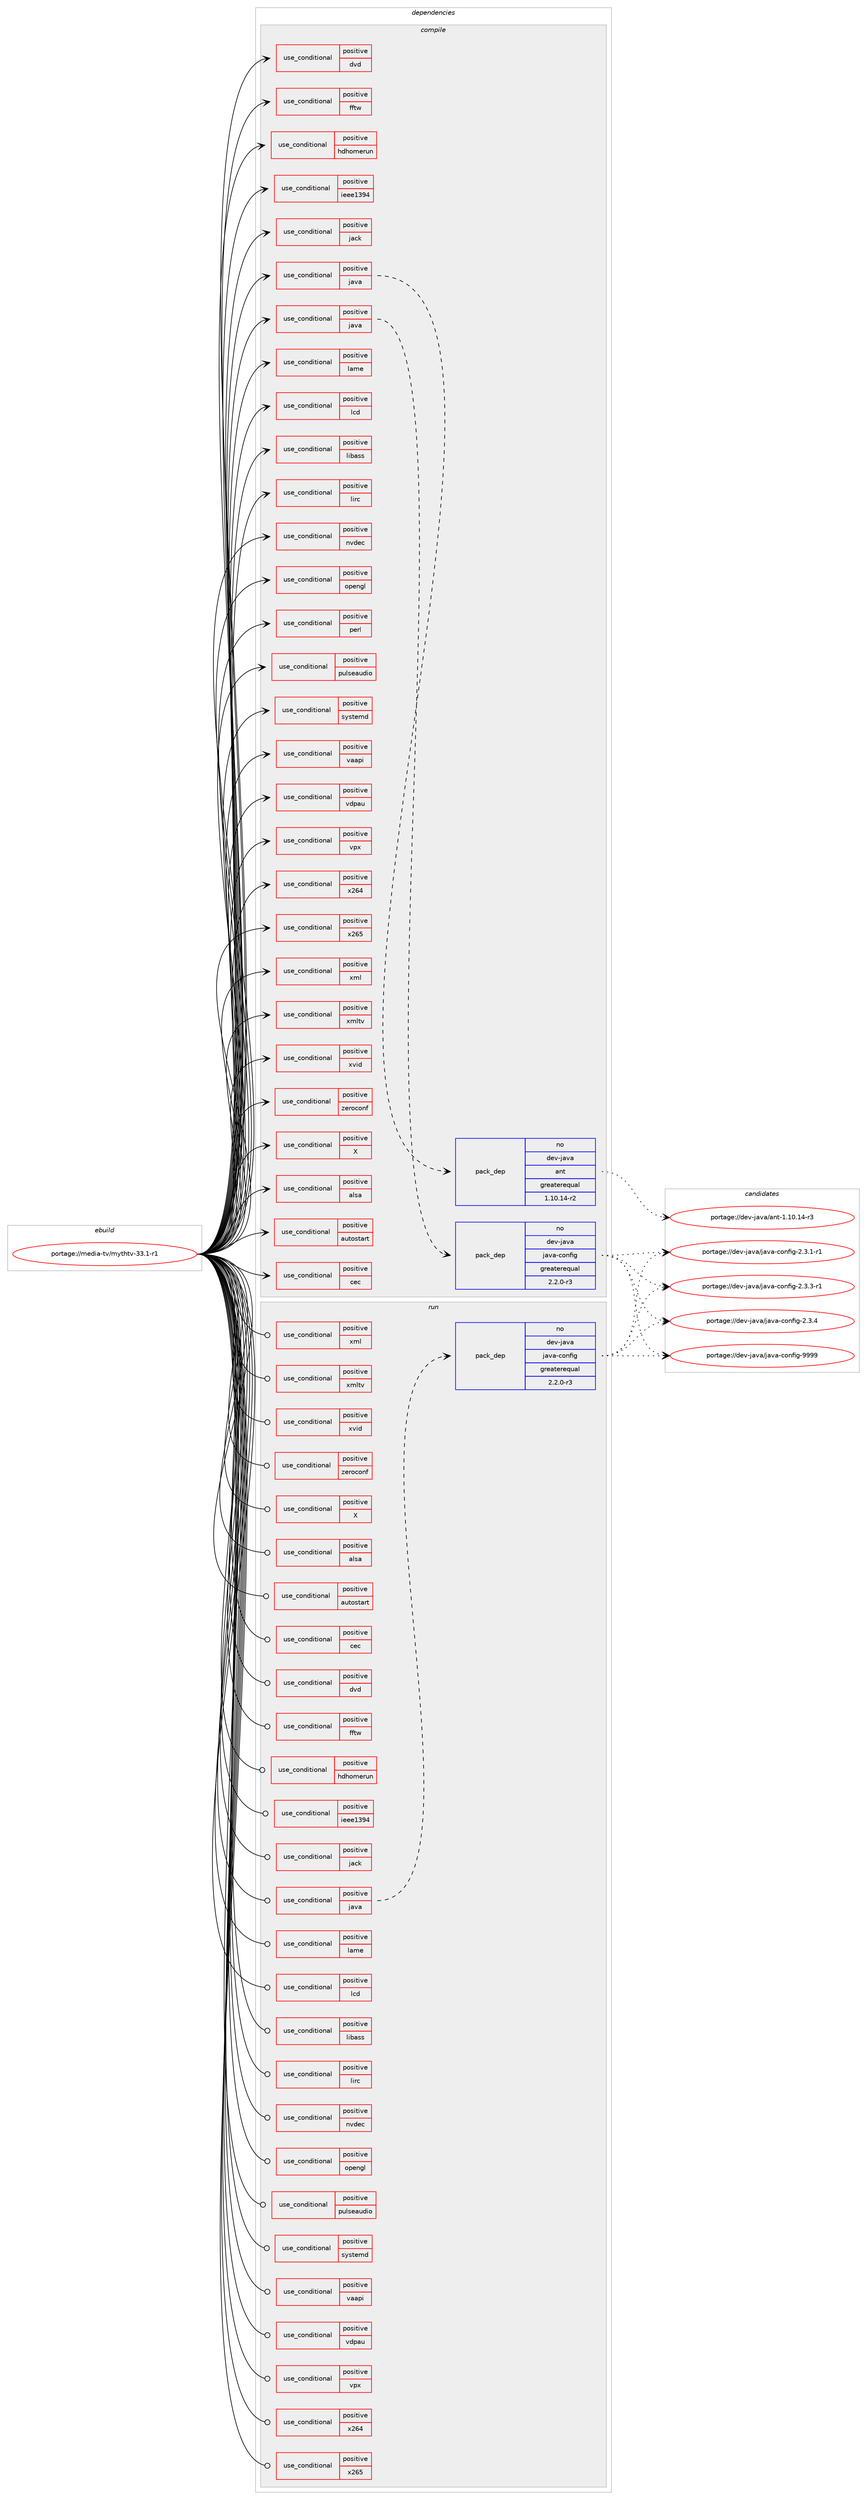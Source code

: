 digraph prolog {

# *************
# Graph options
# *************

newrank=true;
concentrate=true;
compound=true;
graph [rankdir=LR,fontname=Helvetica,fontsize=10,ranksep=1.5];#, ranksep=2.5, nodesep=0.2];
edge  [arrowhead=vee];
node  [fontname=Helvetica,fontsize=10];

# **********
# The ebuild
# **********

subgraph cluster_leftcol {
color=gray;
rank=same;
label=<<i>ebuild</i>>;
id [label="portage://media-tv/mythtv-33.1-r1", color=red, width=4, href="../media-tv/mythtv-33.1-r1.svg"];
}

# ****************
# The dependencies
# ****************

subgraph cluster_midcol {
color=gray;
label=<<i>dependencies</i>>;
subgraph cluster_compile {
fillcolor="#eeeeee";
style=filled;
label=<<i>compile</i>>;
subgraph cond80612 {
dependency167064 [label=<<TABLE BORDER="0" CELLBORDER="1" CELLSPACING="0" CELLPADDING="4"><TR><TD ROWSPAN="3" CELLPADDING="10">use_conditional</TD></TR><TR><TD>positive</TD></TR><TR><TD>X</TD></TR></TABLE>>, shape=none, color=red];
# *** BEGIN UNKNOWN DEPENDENCY TYPE (TODO) ***
# dependency167064 -> package_dependency(portage://media-tv/mythtv-33.1-r1,install,no,x11-apps,xinit,none,[,,],[],[])
# *** END UNKNOWN DEPENDENCY TYPE (TODO) ***

# *** BEGIN UNKNOWN DEPENDENCY TYPE (TODO) ***
# dependency167064 -> package_dependency(portage://media-tv/mythtv-33.1-r1,install,no,x11-libs,libX11,none,[,,],any_same_slot,[])
# *** END UNKNOWN DEPENDENCY TYPE (TODO) ***

# *** BEGIN UNKNOWN DEPENDENCY TYPE (TODO) ***
# dependency167064 -> package_dependency(portage://media-tv/mythtv-33.1-r1,install,no,x11-libs,libXext,none,[,,],any_same_slot,[])
# *** END UNKNOWN DEPENDENCY TYPE (TODO) ***

# *** BEGIN UNKNOWN DEPENDENCY TYPE (TODO) ***
# dependency167064 -> package_dependency(portage://media-tv/mythtv-33.1-r1,install,no,x11-libs,libXinerama,none,[,,],any_same_slot,[])
# *** END UNKNOWN DEPENDENCY TYPE (TODO) ***

# *** BEGIN UNKNOWN DEPENDENCY TYPE (TODO) ***
# dependency167064 -> package_dependency(portage://media-tv/mythtv-33.1-r1,install,no,x11-libs,libXrandr,none,[,,],any_same_slot,[])
# *** END UNKNOWN DEPENDENCY TYPE (TODO) ***

# *** BEGIN UNKNOWN DEPENDENCY TYPE (TODO) ***
# dependency167064 -> package_dependency(portage://media-tv/mythtv-33.1-r1,install,no,x11-libs,libXv,none,[,,],any_same_slot,[])
# *** END UNKNOWN DEPENDENCY TYPE (TODO) ***

# *** BEGIN UNKNOWN DEPENDENCY TYPE (TODO) ***
# dependency167064 -> package_dependency(portage://media-tv/mythtv-33.1-r1,install,no,x11-libs,libXxf86vm,none,[,,],any_same_slot,[])
# *** END UNKNOWN DEPENDENCY TYPE (TODO) ***

# *** BEGIN UNKNOWN DEPENDENCY TYPE (TODO) ***
# dependency167064 -> package_dependency(portage://media-tv/mythtv-33.1-r1,install,no,x11-misc,wmctrl,none,[,,],any_same_slot,[])
# *** END UNKNOWN DEPENDENCY TYPE (TODO) ***

}
id:e -> dependency167064:w [weight=20,style="solid",arrowhead="vee"];
subgraph cond80613 {
dependency167065 [label=<<TABLE BORDER="0" CELLBORDER="1" CELLSPACING="0" CELLPADDING="4"><TR><TD ROWSPAN="3" CELLPADDING="10">use_conditional</TD></TR><TR><TD>positive</TD></TR><TR><TD>alsa</TD></TR></TABLE>>, shape=none, color=red];
# *** BEGIN UNKNOWN DEPENDENCY TYPE (TODO) ***
# dependency167065 -> package_dependency(portage://media-tv/mythtv-33.1-r1,install,no,media-libs,alsa-lib,none,[,,],[],[])
# *** END UNKNOWN DEPENDENCY TYPE (TODO) ***

}
id:e -> dependency167065:w [weight=20,style="solid",arrowhead="vee"];
subgraph cond80614 {
dependency167066 [label=<<TABLE BORDER="0" CELLBORDER="1" CELLSPACING="0" CELLPADDING="4"><TR><TD ROWSPAN="3" CELLPADDING="10">use_conditional</TD></TR><TR><TD>positive</TD></TR><TR><TD>autostart</TD></TR></TABLE>>, shape=none, color=red];
# *** BEGIN UNKNOWN DEPENDENCY TYPE (TODO) ***
# dependency167066 -> package_dependency(portage://media-tv/mythtv-33.1-r1,install,no,net-dialup,mingetty,none,[,,],[],[])
# *** END UNKNOWN DEPENDENCY TYPE (TODO) ***

# *** BEGIN UNKNOWN DEPENDENCY TYPE (TODO) ***
# dependency167066 -> package_dependency(portage://media-tv/mythtv-33.1-r1,install,no,x11-apps,xset,none,[,,],[],[])
# *** END UNKNOWN DEPENDENCY TYPE (TODO) ***

# *** BEGIN UNKNOWN DEPENDENCY TYPE (TODO) ***
# dependency167066 -> package_dependency(portage://media-tv/mythtv-33.1-r1,install,no,x11-wm,evilwm,none,[,,],[],[])
# *** END UNKNOWN DEPENDENCY TYPE (TODO) ***

}
id:e -> dependency167066:w [weight=20,style="solid",arrowhead="vee"];
subgraph cond80615 {
dependency167067 [label=<<TABLE BORDER="0" CELLBORDER="1" CELLSPACING="0" CELLPADDING="4"><TR><TD ROWSPAN="3" CELLPADDING="10">use_conditional</TD></TR><TR><TD>positive</TD></TR><TR><TD>cec</TD></TR></TABLE>>, shape=none, color=red];
# *** BEGIN UNKNOWN DEPENDENCY TYPE (TODO) ***
# dependency167067 -> package_dependency(portage://media-tv/mythtv-33.1-r1,install,no,dev-libs,libcec,none,[,,],[],[])
# *** END UNKNOWN DEPENDENCY TYPE (TODO) ***

}
id:e -> dependency167067:w [weight=20,style="solid",arrowhead="vee"];
subgraph cond80616 {
dependency167068 [label=<<TABLE BORDER="0" CELLBORDER="1" CELLSPACING="0" CELLPADDING="4"><TR><TD ROWSPAN="3" CELLPADDING="10">use_conditional</TD></TR><TR><TD>positive</TD></TR><TR><TD>dvd</TD></TR></TABLE>>, shape=none, color=red];
# *** BEGIN UNKNOWN DEPENDENCY TYPE (TODO) ***
# dependency167068 -> package_dependency(portage://media-tv/mythtv-33.1-r1,install,no,dev-libs,libcdio,none,[,,],any_same_slot,[])
# *** END UNKNOWN DEPENDENCY TYPE (TODO) ***

# *** BEGIN UNKNOWN DEPENDENCY TYPE (TODO) ***
# dependency167068 -> package_dependency(portage://media-tv/mythtv-33.1-r1,install,no,media-libs,libdvdcss,none,[,,],[],[])
# *** END UNKNOWN DEPENDENCY TYPE (TODO) ***

# *** BEGIN UNKNOWN DEPENDENCY TYPE (TODO) ***
# dependency167068 -> package_dependency(portage://media-tv/mythtv-33.1-r1,install,no,sys-fs,udisks,none,[,,],[slot(2)],[])
# *** END UNKNOWN DEPENDENCY TYPE (TODO) ***

}
id:e -> dependency167068:w [weight=20,style="solid",arrowhead="vee"];
subgraph cond80617 {
dependency167069 [label=<<TABLE BORDER="0" CELLBORDER="1" CELLSPACING="0" CELLPADDING="4"><TR><TD ROWSPAN="3" CELLPADDING="10">use_conditional</TD></TR><TR><TD>positive</TD></TR><TR><TD>fftw</TD></TR></TABLE>>, shape=none, color=red];
# *** BEGIN UNKNOWN DEPENDENCY TYPE (TODO) ***
# dependency167069 -> package_dependency(portage://media-tv/mythtv-33.1-r1,install,no,sci-libs,fftw,none,[,,],[slot(3.0),equal],[use(enable(threads),none)])
# *** END UNKNOWN DEPENDENCY TYPE (TODO) ***

}
id:e -> dependency167069:w [weight=20,style="solid",arrowhead="vee"];
subgraph cond80618 {
dependency167070 [label=<<TABLE BORDER="0" CELLBORDER="1" CELLSPACING="0" CELLPADDING="4"><TR><TD ROWSPAN="3" CELLPADDING="10">use_conditional</TD></TR><TR><TD>positive</TD></TR><TR><TD>hdhomerun</TD></TR></TABLE>>, shape=none, color=red];
# *** BEGIN UNKNOWN DEPENDENCY TYPE (TODO) ***
# dependency167070 -> package_dependency(portage://media-tv/mythtv-33.1-r1,install,no,media-libs,libhdhomerun,none,[,,],[],[])
# *** END UNKNOWN DEPENDENCY TYPE (TODO) ***

}
id:e -> dependency167070:w [weight=20,style="solid",arrowhead="vee"];
subgraph cond80619 {
dependency167071 [label=<<TABLE BORDER="0" CELLBORDER="1" CELLSPACING="0" CELLPADDING="4"><TR><TD ROWSPAN="3" CELLPADDING="10">use_conditional</TD></TR><TR><TD>positive</TD></TR><TR><TD>ieee1394</TD></TR></TABLE>>, shape=none, color=red];
# *** BEGIN UNKNOWN DEPENDENCY TYPE (TODO) ***
# dependency167071 -> package_dependency(portage://media-tv/mythtv-33.1-r1,install,no,media-libs,libiec61883,none,[,,],[],[])
# *** END UNKNOWN DEPENDENCY TYPE (TODO) ***

# *** BEGIN UNKNOWN DEPENDENCY TYPE (TODO) ***
# dependency167071 -> package_dependency(portage://media-tv/mythtv-33.1-r1,install,no,sys-libs,libavc1394,none,[,,],[],[])
# *** END UNKNOWN DEPENDENCY TYPE (TODO) ***

# *** BEGIN UNKNOWN DEPENDENCY TYPE (TODO) ***
# dependency167071 -> package_dependency(portage://media-tv/mythtv-33.1-r1,install,no,sys-libs,libraw1394,none,[,,],[],[])
# *** END UNKNOWN DEPENDENCY TYPE (TODO) ***

}
id:e -> dependency167071:w [weight=20,style="solid",arrowhead="vee"];
subgraph cond80620 {
dependency167072 [label=<<TABLE BORDER="0" CELLBORDER="1" CELLSPACING="0" CELLPADDING="4"><TR><TD ROWSPAN="3" CELLPADDING="10">use_conditional</TD></TR><TR><TD>positive</TD></TR><TR><TD>jack</TD></TR></TABLE>>, shape=none, color=red];
# *** BEGIN UNKNOWN DEPENDENCY TYPE (TODO) ***
# dependency167072 -> package_dependency(portage://media-tv/mythtv-33.1-r1,install,no,virtual,jack,none,[,,],[],[])
# *** END UNKNOWN DEPENDENCY TYPE (TODO) ***

}
id:e -> dependency167072:w [weight=20,style="solid",arrowhead="vee"];
subgraph cond80621 {
dependency167073 [label=<<TABLE BORDER="0" CELLBORDER="1" CELLSPACING="0" CELLPADDING="4"><TR><TD ROWSPAN="3" CELLPADDING="10">use_conditional</TD></TR><TR><TD>positive</TD></TR><TR><TD>java</TD></TR></TABLE>>, shape=none, color=red];
subgraph pack83998 {
dependency167074 [label=<<TABLE BORDER="0" CELLBORDER="1" CELLSPACING="0" CELLPADDING="4" WIDTH="220"><TR><TD ROWSPAN="6" CELLPADDING="30">pack_dep</TD></TR><TR><TD WIDTH="110">no</TD></TR><TR><TD>dev-java</TD></TR><TR><TD>ant</TD></TR><TR><TD>greaterequal</TD></TR><TR><TD>1.10.14-r2</TD></TR></TABLE>>, shape=none, color=blue];
}
dependency167073:e -> dependency167074:w [weight=20,style="dashed",arrowhead="vee"];
# *** BEGIN UNKNOWN DEPENDENCY TYPE (TODO) ***
# dependency167073 -> package_dependency(portage://media-tv/mythtv-33.1-r1,install,no,dev-java,javatoolkit,none,[,,],[],[])
# *** END UNKNOWN DEPENDENCY TYPE (TODO) ***

}
id:e -> dependency167073:w [weight=20,style="solid",arrowhead="vee"];
subgraph cond80622 {
dependency167075 [label=<<TABLE BORDER="0" CELLBORDER="1" CELLSPACING="0" CELLPADDING="4"><TR><TD ROWSPAN="3" CELLPADDING="10">use_conditional</TD></TR><TR><TD>positive</TD></TR><TR><TD>java</TD></TR></TABLE>>, shape=none, color=red];
subgraph pack83999 {
dependency167076 [label=<<TABLE BORDER="0" CELLBORDER="1" CELLSPACING="0" CELLPADDING="4" WIDTH="220"><TR><TD ROWSPAN="6" CELLPADDING="30">pack_dep</TD></TR><TR><TD WIDTH="110">no</TD></TR><TR><TD>dev-java</TD></TR><TR><TD>java-config</TD></TR><TR><TD>greaterequal</TD></TR><TR><TD>2.2.0-r3</TD></TR></TABLE>>, shape=none, color=blue];
}
dependency167075:e -> dependency167076:w [weight=20,style="dashed",arrowhead="vee"];
}
id:e -> dependency167075:w [weight=20,style="solid",arrowhead="vee"];
subgraph cond80623 {
dependency167077 [label=<<TABLE BORDER="0" CELLBORDER="1" CELLSPACING="0" CELLPADDING="4"><TR><TD ROWSPAN="3" CELLPADDING="10">use_conditional</TD></TR><TR><TD>positive</TD></TR><TR><TD>lame</TD></TR></TABLE>>, shape=none, color=red];
# *** BEGIN UNKNOWN DEPENDENCY TYPE (TODO) ***
# dependency167077 -> package_dependency(portage://media-tv/mythtv-33.1-r1,install,no,media-sound,lame,none,[,,],[],[])
# *** END UNKNOWN DEPENDENCY TYPE (TODO) ***

}
id:e -> dependency167077:w [weight=20,style="solid",arrowhead="vee"];
subgraph cond80624 {
dependency167078 [label=<<TABLE BORDER="0" CELLBORDER="1" CELLSPACING="0" CELLPADDING="4"><TR><TD ROWSPAN="3" CELLPADDING="10">use_conditional</TD></TR><TR><TD>positive</TD></TR><TR><TD>lcd</TD></TR></TABLE>>, shape=none, color=red];
# *** BEGIN UNKNOWN DEPENDENCY TYPE (TODO) ***
# dependency167078 -> package_dependency(portage://media-tv/mythtv-33.1-r1,install,no,app-misc,lcdproc,none,[,,],[],[])
# *** END UNKNOWN DEPENDENCY TYPE (TODO) ***

}
id:e -> dependency167078:w [weight=20,style="solid",arrowhead="vee"];
subgraph cond80625 {
dependency167079 [label=<<TABLE BORDER="0" CELLBORDER="1" CELLSPACING="0" CELLPADDING="4"><TR><TD ROWSPAN="3" CELLPADDING="10">use_conditional</TD></TR><TR><TD>positive</TD></TR><TR><TD>libass</TD></TR></TABLE>>, shape=none, color=red];
# *** BEGIN UNKNOWN DEPENDENCY TYPE (TODO) ***
# dependency167079 -> package_dependency(portage://media-tv/mythtv-33.1-r1,install,no,media-libs,libass,none,[,,],any_same_slot,[])
# *** END UNKNOWN DEPENDENCY TYPE (TODO) ***

}
id:e -> dependency167079:w [weight=20,style="solid",arrowhead="vee"];
subgraph cond80626 {
dependency167080 [label=<<TABLE BORDER="0" CELLBORDER="1" CELLSPACING="0" CELLPADDING="4"><TR><TD ROWSPAN="3" CELLPADDING="10">use_conditional</TD></TR><TR><TD>positive</TD></TR><TR><TD>lirc</TD></TR></TABLE>>, shape=none, color=red];
# *** BEGIN UNKNOWN DEPENDENCY TYPE (TODO) ***
# dependency167080 -> package_dependency(portage://media-tv/mythtv-33.1-r1,install,no,app-misc,lirc,none,[,,],[],[])
# *** END UNKNOWN DEPENDENCY TYPE (TODO) ***

}
id:e -> dependency167080:w [weight=20,style="solid",arrowhead="vee"];
subgraph cond80627 {
dependency167081 [label=<<TABLE BORDER="0" CELLBORDER="1" CELLSPACING="0" CELLPADDING="4"><TR><TD ROWSPAN="3" CELLPADDING="10">use_conditional</TD></TR><TR><TD>positive</TD></TR><TR><TD>nvdec</TD></TR></TABLE>>, shape=none, color=red];
# *** BEGIN UNKNOWN DEPENDENCY TYPE (TODO) ***
# dependency167081 -> package_dependency(portage://media-tv/mythtv-33.1-r1,install,no,x11-drivers,nvidia-drivers,none,[,,],[],[])
# *** END UNKNOWN DEPENDENCY TYPE (TODO) ***

}
id:e -> dependency167081:w [weight=20,style="solid",arrowhead="vee"];
subgraph cond80628 {
dependency167082 [label=<<TABLE BORDER="0" CELLBORDER="1" CELLSPACING="0" CELLPADDING="4"><TR><TD ROWSPAN="3" CELLPADDING="10">use_conditional</TD></TR><TR><TD>positive</TD></TR><TR><TD>opengl</TD></TR></TABLE>>, shape=none, color=red];
# *** BEGIN UNKNOWN DEPENDENCY TYPE (TODO) ***
# dependency167082 -> package_dependency(portage://media-tv/mythtv-33.1-r1,install,no,dev-qt,qtopengl,none,[,,],[slot(5)],[])
# *** END UNKNOWN DEPENDENCY TYPE (TODO) ***

}
id:e -> dependency167082:w [weight=20,style="solid",arrowhead="vee"];
subgraph cond80629 {
dependency167083 [label=<<TABLE BORDER="0" CELLBORDER="1" CELLSPACING="0" CELLPADDING="4"><TR><TD ROWSPAN="3" CELLPADDING="10">use_conditional</TD></TR><TR><TD>positive</TD></TR><TR><TD>perl</TD></TR></TABLE>>, shape=none, color=red];
# *** BEGIN UNKNOWN DEPENDENCY TYPE (TODO) ***
# dependency167083 -> package_dependency(portage://media-tv/mythtv-33.1-r1,install,no,dev-perl,DBD-mysql,none,[,,],[],[])
# *** END UNKNOWN DEPENDENCY TYPE (TODO) ***

# *** BEGIN UNKNOWN DEPENDENCY TYPE (TODO) ***
# dependency167083 -> package_dependency(portage://media-tv/mythtv-33.1-r1,install,no,dev-perl,DBI,none,[,,],[],[])
# *** END UNKNOWN DEPENDENCY TYPE (TODO) ***

# *** BEGIN UNKNOWN DEPENDENCY TYPE (TODO) ***
# dependency167083 -> package_dependency(portage://media-tv/mythtv-33.1-r1,install,no,dev-perl,HTTP-Message,none,[,,],[],[])
# *** END UNKNOWN DEPENDENCY TYPE (TODO) ***

# *** BEGIN UNKNOWN DEPENDENCY TYPE (TODO) ***
# dependency167083 -> package_dependency(portage://media-tv/mythtv-33.1-r1,install,no,dev-perl,IO-Socket-INET6,none,[,,],[],[])
# *** END UNKNOWN DEPENDENCY TYPE (TODO) ***

# *** BEGIN UNKNOWN DEPENDENCY TYPE (TODO) ***
# dependency167083 -> package_dependency(portage://media-tv/mythtv-33.1-r1,install,no,dev-perl,LWP-Protocol-https,none,[,,],[],[])
# *** END UNKNOWN DEPENDENCY TYPE (TODO) ***

# *** BEGIN UNKNOWN DEPENDENCY TYPE (TODO) ***
# dependency167083 -> package_dependency(portage://media-tv/mythtv-33.1-r1,install,no,dev-perl,Net-UPnP,none,[,,],[],[])
# *** END UNKNOWN DEPENDENCY TYPE (TODO) ***

# *** BEGIN UNKNOWN DEPENDENCY TYPE (TODO) ***
# dependency167083 -> package_dependency(portage://media-tv/mythtv-33.1-r1,install,no,dev-perl,XML-Simple,none,[,,],[],[])
# *** END UNKNOWN DEPENDENCY TYPE (TODO) ***

}
id:e -> dependency167083:w [weight=20,style="solid",arrowhead="vee"];
subgraph cond80630 {
dependency167084 [label=<<TABLE BORDER="0" CELLBORDER="1" CELLSPACING="0" CELLPADDING="4"><TR><TD ROWSPAN="3" CELLPADDING="10">use_conditional</TD></TR><TR><TD>positive</TD></TR><TR><TD>pulseaudio</TD></TR></TABLE>>, shape=none, color=red];
# *** BEGIN UNKNOWN DEPENDENCY TYPE (TODO) ***
# dependency167084 -> package_dependency(portage://media-tv/mythtv-33.1-r1,install,no,media-libs,libpulse,none,[,,],[],[])
# *** END UNKNOWN DEPENDENCY TYPE (TODO) ***

}
id:e -> dependency167084:w [weight=20,style="solid",arrowhead="vee"];
subgraph cond80631 {
dependency167085 [label=<<TABLE BORDER="0" CELLBORDER="1" CELLSPACING="0" CELLPADDING="4"><TR><TD ROWSPAN="3" CELLPADDING="10">use_conditional</TD></TR><TR><TD>positive</TD></TR><TR><TD>systemd</TD></TR></TABLE>>, shape=none, color=red];
# *** BEGIN UNKNOWN DEPENDENCY TYPE (TODO) ***
# dependency167085 -> package_dependency(portage://media-tv/mythtv-33.1-r1,install,no,sys-apps,systemd,none,[,,],any_same_slot,[])
# *** END UNKNOWN DEPENDENCY TYPE (TODO) ***

}
id:e -> dependency167085:w [weight=20,style="solid",arrowhead="vee"];
subgraph cond80632 {
dependency167086 [label=<<TABLE BORDER="0" CELLBORDER="1" CELLSPACING="0" CELLPADDING="4"><TR><TD ROWSPAN="3" CELLPADDING="10">use_conditional</TD></TR><TR><TD>positive</TD></TR><TR><TD>vaapi</TD></TR></TABLE>>, shape=none, color=red];
# *** BEGIN UNKNOWN DEPENDENCY TYPE (TODO) ***
# dependency167086 -> package_dependency(portage://media-tv/mythtv-33.1-r1,install,no,media-libs,libva,none,[,,],any_same_slot,[])
# *** END UNKNOWN DEPENDENCY TYPE (TODO) ***

}
id:e -> dependency167086:w [weight=20,style="solid",arrowhead="vee"];
subgraph cond80633 {
dependency167087 [label=<<TABLE BORDER="0" CELLBORDER="1" CELLSPACING="0" CELLPADDING="4"><TR><TD ROWSPAN="3" CELLPADDING="10">use_conditional</TD></TR><TR><TD>positive</TD></TR><TR><TD>vdpau</TD></TR></TABLE>>, shape=none, color=red];
# *** BEGIN UNKNOWN DEPENDENCY TYPE (TODO) ***
# dependency167087 -> package_dependency(portage://media-tv/mythtv-33.1-r1,install,no,x11-libs,libvdpau,none,[,,],[],[])
# *** END UNKNOWN DEPENDENCY TYPE (TODO) ***

}
id:e -> dependency167087:w [weight=20,style="solid",arrowhead="vee"];
subgraph cond80634 {
dependency167088 [label=<<TABLE BORDER="0" CELLBORDER="1" CELLSPACING="0" CELLPADDING="4"><TR><TD ROWSPAN="3" CELLPADDING="10">use_conditional</TD></TR><TR><TD>positive</TD></TR><TR><TD>vpx</TD></TR></TABLE>>, shape=none, color=red];
# *** BEGIN UNKNOWN DEPENDENCY TYPE (TODO) ***
# dependency167088 -> package_dependency(portage://media-tv/mythtv-33.1-r1,install,no,media-libs,libvpx,none,[,,],any_same_slot,[])
# *** END UNKNOWN DEPENDENCY TYPE (TODO) ***

}
id:e -> dependency167088:w [weight=20,style="solid",arrowhead="vee"];
subgraph cond80635 {
dependency167089 [label=<<TABLE BORDER="0" CELLBORDER="1" CELLSPACING="0" CELLPADDING="4"><TR><TD ROWSPAN="3" CELLPADDING="10">use_conditional</TD></TR><TR><TD>positive</TD></TR><TR><TD>x264</TD></TR></TABLE>>, shape=none, color=red];
# *** BEGIN UNKNOWN DEPENDENCY TYPE (TODO) ***
# dependency167089 -> package_dependency(portage://media-tv/mythtv-33.1-r1,install,no,media-libs,x264,none,[,,],any_same_slot,[])
# *** END UNKNOWN DEPENDENCY TYPE (TODO) ***

}
id:e -> dependency167089:w [weight=20,style="solid",arrowhead="vee"];
subgraph cond80636 {
dependency167090 [label=<<TABLE BORDER="0" CELLBORDER="1" CELLSPACING="0" CELLPADDING="4"><TR><TD ROWSPAN="3" CELLPADDING="10">use_conditional</TD></TR><TR><TD>positive</TD></TR><TR><TD>x265</TD></TR></TABLE>>, shape=none, color=red];
# *** BEGIN UNKNOWN DEPENDENCY TYPE (TODO) ***
# dependency167090 -> package_dependency(portage://media-tv/mythtv-33.1-r1,install,no,media-libs,x265,none,[,,],[],[])
# *** END UNKNOWN DEPENDENCY TYPE (TODO) ***

}
id:e -> dependency167090:w [weight=20,style="solid",arrowhead="vee"];
subgraph cond80637 {
dependency167091 [label=<<TABLE BORDER="0" CELLBORDER="1" CELLSPACING="0" CELLPADDING="4"><TR><TD ROWSPAN="3" CELLPADDING="10">use_conditional</TD></TR><TR><TD>positive</TD></TR><TR><TD>xml</TD></TR></TABLE>>, shape=none, color=red];
# *** BEGIN UNKNOWN DEPENDENCY TYPE (TODO) ***
# dependency167091 -> package_dependency(portage://media-tv/mythtv-33.1-r1,install,no,dev-libs,libxml2,none,[,,],[slot(2)],[])
# *** END UNKNOWN DEPENDENCY TYPE (TODO) ***

}
id:e -> dependency167091:w [weight=20,style="solid",arrowhead="vee"];
subgraph cond80638 {
dependency167092 [label=<<TABLE BORDER="0" CELLBORDER="1" CELLSPACING="0" CELLPADDING="4"><TR><TD ROWSPAN="3" CELLPADDING="10">use_conditional</TD></TR><TR><TD>positive</TD></TR><TR><TD>xmltv</TD></TR></TABLE>>, shape=none, color=red];
# *** BEGIN UNKNOWN DEPENDENCY TYPE (TODO) ***
# dependency167092 -> package_dependency(portage://media-tv/mythtv-33.1-r1,install,no,dev-perl,XML-LibXML,none,[,,],[],[])
# *** END UNKNOWN DEPENDENCY TYPE (TODO) ***

# *** BEGIN UNKNOWN DEPENDENCY TYPE (TODO) ***
# dependency167092 -> package_dependency(portage://media-tv/mythtv-33.1-r1,install,no,media-tv,xmltv,none,[,,],[],[])
# *** END UNKNOWN DEPENDENCY TYPE (TODO) ***

}
id:e -> dependency167092:w [weight=20,style="solid",arrowhead="vee"];
subgraph cond80639 {
dependency167093 [label=<<TABLE BORDER="0" CELLBORDER="1" CELLSPACING="0" CELLPADDING="4"><TR><TD ROWSPAN="3" CELLPADDING="10">use_conditional</TD></TR><TR><TD>positive</TD></TR><TR><TD>xvid</TD></TR></TABLE>>, shape=none, color=red];
# *** BEGIN UNKNOWN DEPENDENCY TYPE (TODO) ***
# dependency167093 -> package_dependency(portage://media-tv/mythtv-33.1-r1,install,no,media-libs,xvid,none,[,,],[],[])
# *** END UNKNOWN DEPENDENCY TYPE (TODO) ***

}
id:e -> dependency167093:w [weight=20,style="solid",arrowhead="vee"];
subgraph cond80640 {
dependency167094 [label=<<TABLE BORDER="0" CELLBORDER="1" CELLSPACING="0" CELLPADDING="4"><TR><TD ROWSPAN="3" CELLPADDING="10">use_conditional</TD></TR><TR><TD>positive</TD></TR><TR><TD>zeroconf</TD></TR></TABLE>>, shape=none, color=red];
# *** BEGIN UNKNOWN DEPENDENCY TYPE (TODO) ***
# dependency167094 -> package_dependency(portage://media-tv/mythtv-33.1-r1,install,no,dev-libs,openssl,none,[,,],any_same_slot,[])
# *** END UNKNOWN DEPENDENCY TYPE (TODO) ***

# *** BEGIN UNKNOWN DEPENDENCY TYPE (TODO) ***
# dependency167094 -> package_dependency(portage://media-tv/mythtv-33.1-r1,install,no,net-dns,avahi,none,[,,],[],[use(enable(mdnsresponder-compat),none)])
# *** END UNKNOWN DEPENDENCY TYPE (TODO) ***

}
id:e -> dependency167094:w [weight=20,style="solid",arrowhead="vee"];
# *** BEGIN UNKNOWN DEPENDENCY TYPE (TODO) ***
# id -> package_dependency(portage://media-tv/mythtv-33.1-r1,install,no,acct-user,mythtv,none,[,,],[],[])
# *** END UNKNOWN DEPENDENCY TYPE (TODO) ***

# *** BEGIN UNKNOWN DEPENDENCY TYPE (TODO) ***
# id -> package_dependency(portage://media-tv/mythtv-33.1-r1,install,no,dev-lang,yasm,none,[,,],[],[])
# *** END UNKNOWN DEPENDENCY TYPE (TODO) ***

# *** BEGIN UNKNOWN DEPENDENCY TYPE (TODO) ***
# id -> package_dependency(portage://media-tv/mythtv-33.1-r1,install,no,dev-libs,glib,none,[,,],[slot(2)],[])
# *** END UNKNOWN DEPENDENCY TYPE (TODO) ***

# *** BEGIN UNKNOWN DEPENDENCY TYPE (TODO) ***
# id -> package_dependency(portage://media-tv/mythtv-33.1-r1,install,no,dev-libs,libzip,none,[,,],any_same_slot,[])
# *** END UNKNOWN DEPENDENCY TYPE (TODO) ***

# *** BEGIN UNKNOWN DEPENDENCY TYPE (TODO) ***
# id -> package_dependency(portage://media-tv/mythtv-33.1-r1,install,no,dev-libs,lzo,none,[,,],[],[])
# *** END UNKNOWN DEPENDENCY TYPE (TODO) ***

# *** BEGIN UNKNOWN DEPENDENCY TYPE (TODO) ***
# id -> package_dependency(portage://media-tv/mythtv-33.1-r1,install,no,dev-qt,qtcore,none,[,,],[slot(5)],[])
# *** END UNKNOWN DEPENDENCY TYPE (TODO) ***

# *** BEGIN UNKNOWN DEPENDENCY TYPE (TODO) ***
# id -> package_dependency(portage://media-tv/mythtv-33.1-r1,install,no,dev-qt,qtdbus,none,[,,],[slot(5)],[])
# *** END UNKNOWN DEPENDENCY TYPE (TODO) ***

# *** BEGIN UNKNOWN DEPENDENCY TYPE (TODO) ***
# id -> package_dependency(portage://media-tv/mythtv-33.1-r1,install,no,dev-qt,qtgui,none,[,,],[slot(5)],[use(enable(jpeg),none)])
# *** END UNKNOWN DEPENDENCY TYPE (TODO) ***

# *** BEGIN UNKNOWN DEPENDENCY TYPE (TODO) ***
# id -> package_dependency(portage://media-tv/mythtv-33.1-r1,install,no,dev-qt,qtnetwork,none,[,,],[slot(5)],[])
# *** END UNKNOWN DEPENDENCY TYPE (TODO) ***

# *** BEGIN UNKNOWN DEPENDENCY TYPE (TODO) ***
# id -> package_dependency(portage://media-tv/mythtv-33.1-r1,install,no,dev-qt,qtscript,none,[,,],[slot(5)],[])
# *** END UNKNOWN DEPENDENCY TYPE (TODO) ***

# *** BEGIN UNKNOWN DEPENDENCY TYPE (TODO) ***
# id -> package_dependency(portage://media-tv/mythtv-33.1-r1,install,no,dev-qt,qtsql,none,[,,],[slot(5)],[use(enable(mysql),none)])
# *** END UNKNOWN DEPENDENCY TYPE (TODO) ***

# *** BEGIN UNKNOWN DEPENDENCY TYPE (TODO) ***
# id -> package_dependency(portage://media-tv/mythtv-33.1-r1,install,no,dev-qt,qtwidgets,none,[,,],[slot(5)],[])
# *** END UNKNOWN DEPENDENCY TYPE (TODO) ***

# *** BEGIN UNKNOWN DEPENDENCY TYPE (TODO) ***
# id -> package_dependency(portage://media-tv/mythtv-33.1-r1,install,no,dev-qt,qtxml,none,[,,],[slot(5)],[])
# *** END UNKNOWN DEPENDENCY TYPE (TODO) ***

# *** BEGIN UNKNOWN DEPENDENCY TYPE (TODO) ***
# id -> package_dependency(portage://media-tv/mythtv-33.1-r1,install,no,media-fonts,corefonts,none,[,,],[],[])
# *** END UNKNOWN DEPENDENCY TYPE (TODO) ***

# *** BEGIN UNKNOWN DEPENDENCY TYPE (TODO) ***
# id -> package_dependency(portage://media-tv/mythtv-33.1-r1,install,no,media-fonts,dejavu,none,[,,],[],[])
# *** END UNKNOWN DEPENDENCY TYPE (TODO) ***

# *** BEGIN UNKNOWN DEPENDENCY TYPE (TODO) ***
# id -> package_dependency(portage://media-tv/mythtv-33.1-r1,install,no,media-fonts,liberation-fonts,none,[,,],[],[])
# *** END UNKNOWN DEPENDENCY TYPE (TODO) ***

# *** BEGIN UNKNOWN DEPENDENCY TYPE (TODO) ***
# id -> package_dependency(portage://media-tv/mythtv-33.1-r1,install,no,media-fonts,tex-gyre,none,[,,],[],[])
# *** END UNKNOWN DEPENDENCY TYPE (TODO) ***

# *** BEGIN UNKNOWN DEPENDENCY TYPE (TODO) ***
# id -> package_dependency(portage://media-tv/mythtv-33.1-r1,install,no,media-gfx,exiv2,none,[,,],any_same_slot,[])
# *** END UNKNOWN DEPENDENCY TYPE (TODO) ***

# *** BEGIN UNKNOWN DEPENDENCY TYPE (TODO) ***
# id -> package_dependency(portage://media-tv/mythtv-33.1-r1,install,no,media-libs,freetype,none,[,,],[slot(2)],[])
# *** END UNKNOWN DEPENDENCY TYPE (TODO) ***

# *** BEGIN UNKNOWN DEPENDENCY TYPE (TODO) ***
# id -> package_dependency(portage://media-tv/mythtv-33.1-r1,install,no,media-libs,libbluray,none,[,,],any_same_slot,[use(optenable(java),none)])
# *** END UNKNOWN DEPENDENCY TYPE (TODO) ***

# *** BEGIN UNKNOWN DEPENDENCY TYPE (TODO) ***
# id -> package_dependency(portage://media-tv/mythtv-33.1-r1,install,no,media-libs,libsamplerate,none,[,,],[],[])
# *** END UNKNOWN DEPENDENCY TYPE (TODO) ***

# *** BEGIN UNKNOWN DEPENDENCY TYPE (TODO) ***
# id -> package_dependency(portage://media-tv/mythtv-33.1-r1,install,no,media-libs,libsoundtouch,none,[,,],[],[])
# *** END UNKNOWN DEPENDENCY TYPE (TODO) ***

# *** BEGIN UNKNOWN DEPENDENCY TYPE (TODO) ***
# id -> package_dependency(portage://media-tv/mythtv-33.1-r1,install,no,media-libs,taglib,none,[,,],[],[])
# *** END UNKNOWN DEPENDENCY TYPE (TODO) ***

# *** BEGIN UNKNOWN DEPENDENCY TYPE (TODO) ***
# id -> package_dependency(portage://media-tv/mythtv-33.1-r1,install,no,sys-kernel,linux-headers,none,[,,],[],[])
# *** END UNKNOWN DEPENDENCY TYPE (TODO) ***

# *** BEGIN UNKNOWN DEPENDENCY TYPE (TODO) ***
# id -> package_dependency(portage://media-tv/mythtv-33.1-r1,install,no,sys-libs,zlib,none,[,,],[],[])
# *** END UNKNOWN DEPENDENCY TYPE (TODO) ***

# *** BEGIN UNKNOWN DEPENDENCY TYPE (TODO) ***
# id -> package_dependency(portage://media-tv/mythtv-33.1-r1,install,no,x11-base,xorg-proto,none,[,,],[],[])
# *** END UNKNOWN DEPENDENCY TYPE (TODO) ***

}
subgraph cluster_compileandrun {
fillcolor="#eeeeee";
style=filled;
label=<<i>compile and run</i>>;
}
subgraph cluster_run {
fillcolor="#eeeeee";
style=filled;
label=<<i>run</i>>;
subgraph cond80641 {
dependency167095 [label=<<TABLE BORDER="0" CELLBORDER="1" CELLSPACING="0" CELLPADDING="4"><TR><TD ROWSPAN="3" CELLPADDING="10">use_conditional</TD></TR><TR><TD>positive</TD></TR><TR><TD>X</TD></TR></TABLE>>, shape=none, color=red];
# *** BEGIN UNKNOWN DEPENDENCY TYPE (TODO) ***
# dependency167095 -> package_dependency(portage://media-tv/mythtv-33.1-r1,run,no,x11-apps,xinit,none,[,,],[],[])
# *** END UNKNOWN DEPENDENCY TYPE (TODO) ***

# *** BEGIN UNKNOWN DEPENDENCY TYPE (TODO) ***
# dependency167095 -> package_dependency(portage://media-tv/mythtv-33.1-r1,run,no,x11-libs,libX11,none,[,,],any_same_slot,[])
# *** END UNKNOWN DEPENDENCY TYPE (TODO) ***

# *** BEGIN UNKNOWN DEPENDENCY TYPE (TODO) ***
# dependency167095 -> package_dependency(portage://media-tv/mythtv-33.1-r1,run,no,x11-libs,libXext,none,[,,],any_same_slot,[])
# *** END UNKNOWN DEPENDENCY TYPE (TODO) ***

# *** BEGIN UNKNOWN DEPENDENCY TYPE (TODO) ***
# dependency167095 -> package_dependency(portage://media-tv/mythtv-33.1-r1,run,no,x11-libs,libXinerama,none,[,,],any_same_slot,[])
# *** END UNKNOWN DEPENDENCY TYPE (TODO) ***

# *** BEGIN UNKNOWN DEPENDENCY TYPE (TODO) ***
# dependency167095 -> package_dependency(portage://media-tv/mythtv-33.1-r1,run,no,x11-libs,libXrandr,none,[,,],any_same_slot,[])
# *** END UNKNOWN DEPENDENCY TYPE (TODO) ***

# *** BEGIN UNKNOWN DEPENDENCY TYPE (TODO) ***
# dependency167095 -> package_dependency(portage://media-tv/mythtv-33.1-r1,run,no,x11-libs,libXv,none,[,,],any_same_slot,[])
# *** END UNKNOWN DEPENDENCY TYPE (TODO) ***

# *** BEGIN UNKNOWN DEPENDENCY TYPE (TODO) ***
# dependency167095 -> package_dependency(portage://media-tv/mythtv-33.1-r1,run,no,x11-libs,libXxf86vm,none,[,,],any_same_slot,[])
# *** END UNKNOWN DEPENDENCY TYPE (TODO) ***

# *** BEGIN UNKNOWN DEPENDENCY TYPE (TODO) ***
# dependency167095 -> package_dependency(portage://media-tv/mythtv-33.1-r1,run,no,x11-misc,wmctrl,none,[,,],any_same_slot,[])
# *** END UNKNOWN DEPENDENCY TYPE (TODO) ***

}
id:e -> dependency167095:w [weight=20,style="solid",arrowhead="odot"];
subgraph cond80642 {
dependency167096 [label=<<TABLE BORDER="0" CELLBORDER="1" CELLSPACING="0" CELLPADDING="4"><TR><TD ROWSPAN="3" CELLPADDING="10">use_conditional</TD></TR><TR><TD>positive</TD></TR><TR><TD>alsa</TD></TR></TABLE>>, shape=none, color=red];
# *** BEGIN UNKNOWN DEPENDENCY TYPE (TODO) ***
# dependency167096 -> package_dependency(portage://media-tv/mythtv-33.1-r1,run,no,media-libs,alsa-lib,none,[,,],[],[])
# *** END UNKNOWN DEPENDENCY TYPE (TODO) ***

}
id:e -> dependency167096:w [weight=20,style="solid",arrowhead="odot"];
subgraph cond80643 {
dependency167097 [label=<<TABLE BORDER="0" CELLBORDER="1" CELLSPACING="0" CELLPADDING="4"><TR><TD ROWSPAN="3" CELLPADDING="10">use_conditional</TD></TR><TR><TD>positive</TD></TR><TR><TD>autostart</TD></TR></TABLE>>, shape=none, color=red];
# *** BEGIN UNKNOWN DEPENDENCY TYPE (TODO) ***
# dependency167097 -> package_dependency(portage://media-tv/mythtv-33.1-r1,run,no,net-dialup,mingetty,none,[,,],[],[])
# *** END UNKNOWN DEPENDENCY TYPE (TODO) ***

# *** BEGIN UNKNOWN DEPENDENCY TYPE (TODO) ***
# dependency167097 -> package_dependency(portage://media-tv/mythtv-33.1-r1,run,no,x11-apps,xset,none,[,,],[],[])
# *** END UNKNOWN DEPENDENCY TYPE (TODO) ***

# *** BEGIN UNKNOWN DEPENDENCY TYPE (TODO) ***
# dependency167097 -> package_dependency(portage://media-tv/mythtv-33.1-r1,run,no,x11-wm,evilwm,none,[,,],[],[])
# *** END UNKNOWN DEPENDENCY TYPE (TODO) ***

}
id:e -> dependency167097:w [weight=20,style="solid",arrowhead="odot"];
subgraph cond80644 {
dependency167098 [label=<<TABLE BORDER="0" CELLBORDER="1" CELLSPACING="0" CELLPADDING="4"><TR><TD ROWSPAN="3" CELLPADDING="10">use_conditional</TD></TR><TR><TD>positive</TD></TR><TR><TD>cec</TD></TR></TABLE>>, shape=none, color=red];
# *** BEGIN UNKNOWN DEPENDENCY TYPE (TODO) ***
# dependency167098 -> package_dependency(portage://media-tv/mythtv-33.1-r1,run,no,dev-libs,libcec,none,[,,],[],[])
# *** END UNKNOWN DEPENDENCY TYPE (TODO) ***

}
id:e -> dependency167098:w [weight=20,style="solid",arrowhead="odot"];
subgraph cond80645 {
dependency167099 [label=<<TABLE BORDER="0" CELLBORDER="1" CELLSPACING="0" CELLPADDING="4"><TR><TD ROWSPAN="3" CELLPADDING="10">use_conditional</TD></TR><TR><TD>positive</TD></TR><TR><TD>dvd</TD></TR></TABLE>>, shape=none, color=red];
# *** BEGIN UNKNOWN DEPENDENCY TYPE (TODO) ***
# dependency167099 -> package_dependency(portage://media-tv/mythtv-33.1-r1,run,no,dev-libs,libcdio,none,[,,],any_same_slot,[])
# *** END UNKNOWN DEPENDENCY TYPE (TODO) ***

# *** BEGIN UNKNOWN DEPENDENCY TYPE (TODO) ***
# dependency167099 -> package_dependency(portage://media-tv/mythtv-33.1-r1,run,no,media-libs,libdvdcss,none,[,,],[],[])
# *** END UNKNOWN DEPENDENCY TYPE (TODO) ***

# *** BEGIN UNKNOWN DEPENDENCY TYPE (TODO) ***
# dependency167099 -> package_dependency(portage://media-tv/mythtv-33.1-r1,run,no,sys-fs,udisks,none,[,,],[slot(2)],[])
# *** END UNKNOWN DEPENDENCY TYPE (TODO) ***

}
id:e -> dependency167099:w [weight=20,style="solid",arrowhead="odot"];
subgraph cond80646 {
dependency167100 [label=<<TABLE BORDER="0" CELLBORDER="1" CELLSPACING="0" CELLPADDING="4"><TR><TD ROWSPAN="3" CELLPADDING="10">use_conditional</TD></TR><TR><TD>positive</TD></TR><TR><TD>fftw</TD></TR></TABLE>>, shape=none, color=red];
# *** BEGIN UNKNOWN DEPENDENCY TYPE (TODO) ***
# dependency167100 -> package_dependency(portage://media-tv/mythtv-33.1-r1,run,no,sci-libs,fftw,none,[,,],[slot(3.0),equal],[use(enable(threads),none)])
# *** END UNKNOWN DEPENDENCY TYPE (TODO) ***

}
id:e -> dependency167100:w [weight=20,style="solid",arrowhead="odot"];
subgraph cond80647 {
dependency167101 [label=<<TABLE BORDER="0" CELLBORDER="1" CELLSPACING="0" CELLPADDING="4"><TR><TD ROWSPAN="3" CELLPADDING="10">use_conditional</TD></TR><TR><TD>positive</TD></TR><TR><TD>hdhomerun</TD></TR></TABLE>>, shape=none, color=red];
# *** BEGIN UNKNOWN DEPENDENCY TYPE (TODO) ***
# dependency167101 -> package_dependency(portage://media-tv/mythtv-33.1-r1,run,no,media-libs,libhdhomerun,none,[,,],[],[])
# *** END UNKNOWN DEPENDENCY TYPE (TODO) ***

}
id:e -> dependency167101:w [weight=20,style="solid",arrowhead="odot"];
subgraph cond80648 {
dependency167102 [label=<<TABLE BORDER="0" CELLBORDER="1" CELLSPACING="0" CELLPADDING="4"><TR><TD ROWSPAN="3" CELLPADDING="10">use_conditional</TD></TR><TR><TD>positive</TD></TR><TR><TD>ieee1394</TD></TR></TABLE>>, shape=none, color=red];
# *** BEGIN UNKNOWN DEPENDENCY TYPE (TODO) ***
# dependency167102 -> package_dependency(portage://media-tv/mythtv-33.1-r1,run,no,media-libs,libiec61883,none,[,,],[],[])
# *** END UNKNOWN DEPENDENCY TYPE (TODO) ***

# *** BEGIN UNKNOWN DEPENDENCY TYPE (TODO) ***
# dependency167102 -> package_dependency(portage://media-tv/mythtv-33.1-r1,run,no,sys-libs,libavc1394,none,[,,],[],[])
# *** END UNKNOWN DEPENDENCY TYPE (TODO) ***

# *** BEGIN UNKNOWN DEPENDENCY TYPE (TODO) ***
# dependency167102 -> package_dependency(portage://media-tv/mythtv-33.1-r1,run,no,sys-libs,libraw1394,none,[,,],[],[])
# *** END UNKNOWN DEPENDENCY TYPE (TODO) ***

}
id:e -> dependency167102:w [weight=20,style="solid",arrowhead="odot"];
subgraph cond80649 {
dependency167103 [label=<<TABLE BORDER="0" CELLBORDER="1" CELLSPACING="0" CELLPADDING="4"><TR><TD ROWSPAN="3" CELLPADDING="10">use_conditional</TD></TR><TR><TD>positive</TD></TR><TR><TD>jack</TD></TR></TABLE>>, shape=none, color=red];
# *** BEGIN UNKNOWN DEPENDENCY TYPE (TODO) ***
# dependency167103 -> package_dependency(portage://media-tv/mythtv-33.1-r1,run,no,virtual,jack,none,[,,],[],[])
# *** END UNKNOWN DEPENDENCY TYPE (TODO) ***

}
id:e -> dependency167103:w [weight=20,style="solid",arrowhead="odot"];
subgraph cond80650 {
dependency167104 [label=<<TABLE BORDER="0" CELLBORDER="1" CELLSPACING="0" CELLPADDING="4"><TR><TD ROWSPAN="3" CELLPADDING="10">use_conditional</TD></TR><TR><TD>positive</TD></TR><TR><TD>java</TD></TR></TABLE>>, shape=none, color=red];
subgraph pack84000 {
dependency167105 [label=<<TABLE BORDER="0" CELLBORDER="1" CELLSPACING="0" CELLPADDING="4" WIDTH="220"><TR><TD ROWSPAN="6" CELLPADDING="30">pack_dep</TD></TR><TR><TD WIDTH="110">no</TD></TR><TR><TD>dev-java</TD></TR><TR><TD>java-config</TD></TR><TR><TD>greaterequal</TD></TR><TR><TD>2.2.0-r3</TD></TR></TABLE>>, shape=none, color=blue];
}
dependency167104:e -> dependency167105:w [weight=20,style="dashed",arrowhead="vee"];
}
id:e -> dependency167104:w [weight=20,style="solid",arrowhead="odot"];
subgraph cond80651 {
dependency167106 [label=<<TABLE BORDER="0" CELLBORDER="1" CELLSPACING="0" CELLPADDING="4"><TR><TD ROWSPAN="3" CELLPADDING="10">use_conditional</TD></TR><TR><TD>positive</TD></TR><TR><TD>lame</TD></TR></TABLE>>, shape=none, color=red];
# *** BEGIN UNKNOWN DEPENDENCY TYPE (TODO) ***
# dependency167106 -> package_dependency(portage://media-tv/mythtv-33.1-r1,run,no,media-sound,lame,none,[,,],[],[])
# *** END UNKNOWN DEPENDENCY TYPE (TODO) ***

}
id:e -> dependency167106:w [weight=20,style="solid",arrowhead="odot"];
subgraph cond80652 {
dependency167107 [label=<<TABLE BORDER="0" CELLBORDER="1" CELLSPACING="0" CELLPADDING="4"><TR><TD ROWSPAN="3" CELLPADDING="10">use_conditional</TD></TR><TR><TD>positive</TD></TR><TR><TD>lcd</TD></TR></TABLE>>, shape=none, color=red];
# *** BEGIN UNKNOWN DEPENDENCY TYPE (TODO) ***
# dependency167107 -> package_dependency(portage://media-tv/mythtv-33.1-r1,run,no,app-misc,lcdproc,none,[,,],[],[])
# *** END UNKNOWN DEPENDENCY TYPE (TODO) ***

}
id:e -> dependency167107:w [weight=20,style="solid",arrowhead="odot"];
subgraph cond80653 {
dependency167108 [label=<<TABLE BORDER="0" CELLBORDER="1" CELLSPACING="0" CELLPADDING="4"><TR><TD ROWSPAN="3" CELLPADDING="10">use_conditional</TD></TR><TR><TD>positive</TD></TR><TR><TD>libass</TD></TR></TABLE>>, shape=none, color=red];
# *** BEGIN UNKNOWN DEPENDENCY TYPE (TODO) ***
# dependency167108 -> package_dependency(portage://media-tv/mythtv-33.1-r1,run,no,media-libs,libass,none,[,,],any_same_slot,[])
# *** END UNKNOWN DEPENDENCY TYPE (TODO) ***

}
id:e -> dependency167108:w [weight=20,style="solid",arrowhead="odot"];
subgraph cond80654 {
dependency167109 [label=<<TABLE BORDER="0" CELLBORDER="1" CELLSPACING="0" CELLPADDING="4"><TR><TD ROWSPAN="3" CELLPADDING="10">use_conditional</TD></TR><TR><TD>positive</TD></TR><TR><TD>lirc</TD></TR></TABLE>>, shape=none, color=red];
# *** BEGIN UNKNOWN DEPENDENCY TYPE (TODO) ***
# dependency167109 -> package_dependency(portage://media-tv/mythtv-33.1-r1,run,no,app-misc,lirc,none,[,,],[],[])
# *** END UNKNOWN DEPENDENCY TYPE (TODO) ***

}
id:e -> dependency167109:w [weight=20,style="solid",arrowhead="odot"];
subgraph cond80655 {
dependency167110 [label=<<TABLE BORDER="0" CELLBORDER="1" CELLSPACING="0" CELLPADDING="4"><TR><TD ROWSPAN="3" CELLPADDING="10">use_conditional</TD></TR><TR><TD>positive</TD></TR><TR><TD>nvdec</TD></TR></TABLE>>, shape=none, color=red];
# *** BEGIN UNKNOWN DEPENDENCY TYPE (TODO) ***
# dependency167110 -> package_dependency(portage://media-tv/mythtv-33.1-r1,run,no,x11-drivers,nvidia-drivers,none,[,,],[],[])
# *** END UNKNOWN DEPENDENCY TYPE (TODO) ***

}
id:e -> dependency167110:w [weight=20,style="solid",arrowhead="odot"];
subgraph cond80656 {
dependency167111 [label=<<TABLE BORDER="0" CELLBORDER="1" CELLSPACING="0" CELLPADDING="4"><TR><TD ROWSPAN="3" CELLPADDING="10">use_conditional</TD></TR><TR><TD>positive</TD></TR><TR><TD>opengl</TD></TR></TABLE>>, shape=none, color=red];
# *** BEGIN UNKNOWN DEPENDENCY TYPE (TODO) ***
# dependency167111 -> package_dependency(portage://media-tv/mythtv-33.1-r1,run,no,dev-qt,qtopengl,none,[,,],[slot(5)],[])
# *** END UNKNOWN DEPENDENCY TYPE (TODO) ***

}
id:e -> dependency167111:w [weight=20,style="solid",arrowhead="odot"];
subgraph cond80657 {
dependency167112 [label=<<TABLE BORDER="0" CELLBORDER="1" CELLSPACING="0" CELLPADDING="4"><TR><TD ROWSPAN="3" CELLPADDING="10">use_conditional</TD></TR><TR><TD>positive</TD></TR><TR><TD>pulseaudio</TD></TR></TABLE>>, shape=none, color=red];
# *** BEGIN UNKNOWN DEPENDENCY TYPE (TODO) ***
# dependency167112 -> package_dependency(portage://media-tv/mythtv-33.1-r1,run,no,media-libs,libpulse,none,[,,],[],[])
# *** END UNKNOWN DEPENDENCY TYPE (TODO) ***

}
id:e -> dependency167112:w [weight=20,style="solid",arrowhead="odot"];
subgraph cond80658 {
dependency167113 [label=<<TABLE BORDER="0" CELLBORDER="1" CELLSPACING="0" CELLPADDING="4"><TR><TD ROWSPAN="3" CELLPADDING="10">use_conditional</TD></TR><TR><TD>positive</TD></TR><TR><TD>systemd</TD></TR></TABLE>>, shape=none, color=red];
# *** BEGIN UNKNOWN DEPENDENCY TYPE (TODO) ***
# dependency167113 -> package_dependency(portage://media-tv/mythtv-33.1-r1,run,no,sys-apps,systemd,none,[,,],any_same_slot,[])
# *** END UNKNOWN DEPENDENCY TYPE (TODO) ***

}
id:e -> dependency167113:w [weight=20,style="solid",arrowhead="odot"];
subgraph cond80659 {
dependency167114 [label=<<TABLE BORDER="0" CELLBORDER="1" CELLSPACING="0" CELLPADDING="4"><TR><TD ROWSPAN="3" CELLPADDING="10">use_conditional</TD></TR><TR><TD>positive</TD></TR><TR><TD>vaapi</TD></TR></TABLE>>, shape=none, color=red];
# *** BEGIN UNKNOWN DEPENDENCY TYPE (TODO) ***
# dependency167114 -> package_dependency(portage://media-tv/mythtv-33.1-r1,run,no,media-libs,libva,none,[,,],any_same_slot,[])
# *** END UNKNOWN DEPENDENCY TYPE (TODO) ***

}
id:e -> dependency167114:w [weight=20,style="solid",arrowhead="odot"];
subgraph cond80660 {
dependency167115 [label=<<TABLE BORDER="0" CELLBORDER="1" CELLSPACING="0" CELLPADDING="4"><TR><TD ROWSPAN="3" CELLPADDING="10">use_conditional</TD></TR><TR><TD>positive</TD></TR><TR><TD>vdpau</TD></TR></TABLE>>, shape=none, color=red];
# *** BEGIN UNKNOWN DEPENDENCY TYPE (TODO) ***
# dependency167115 -> package_dependency(portage://media-tv/mythtv-33.1-r1,run,no,x11-libs,libvdpau,none,[,,],[],[])
# *** END UNKNOWN DEPENDENCY TYPE (TODO) ***

}
id:e -> dependency167115:w [weight=20,style="solid",arrowhead="odot"];
subgraph cond80661 {
dependency167116 [label=<<TABLE BORDER="0" CELLBORDER="1" CELLSPACING="0" CELLPADDING="4"><TR><TD ROWSPAN="3" CELLPADDING="10">use_conditional</TD></TR><TR><TD>positive</TD></TR><TR><TD>vpx</TD></TR></TABLE>>, shape=none, color=red];
# *** BEGIN UNKNOWN DEPENDENCY TYPE (TODO) ***
# dependency167116 -> package_dependency(portage://media-tv/mythtv-33.1-r1,run,no,media-libs,libvpx,none,[,,],any_same_slot,[])
# *** END UNKNOWN DEPENDENCY TYPE (TODO) ***

}
id:e -> dependency167116:w [weight=20,style="solid",arrowhead="odot"];
subgraph cond80662 {
dependency167117 [label=<<TABLE BORDER="0" CELLBORDER="1" CELLSPACING="0" CELLPADDING="4"><TR><TD ROWSPAN="3" CELLPADDING="10">use_conditional</TD></TR><TR><TD>positive</TD></TR><TR><TD>x264</TD></TR></TABLE>>, shape=none, color=red];
# *** BEGIN UNKNOWN DEPENDENCY TYPE (TODO) ***
# dependency167117 -> package_dependency(portage://media-tv/mythtv-33.1-r1,run,no,media-libs,x264,none,[,,],any_same_slot,[])
# *** END UNKNOWN DEPENDENCY TYPE (TODO) ***

}
id:e -> dependency167117:w [weight=20,style="solid",arrowhead="odot"];
subgraph cond80663 {
dependency167118 [label=<<TABLE BORDER="0" CELLBORDER="1" CELLSPACING="0" CELLPADDING="4"><TR><TD ROWSPAN="3" CELLPADDING="10">use_conditional</TD></TR><TR><TD>positive</TD></TR><TR><TD>x265</TD></TR></TABLE>>, shape=none, color=red];
# *** BEGIN UNKNOWN DEPENDENCY TYPE (TODO) ***
# dependency167118 -> package_dependency(portage://media-tv/mythtv-33.1-r1,run,no,media-libs,x265,none,[,,],[],[])
# *** END UNKNOWN DEPENDENCY TYPE (TODO) ***

}
id:e -> dependency167118:w [weight=20,style="solid",arrowhead="odot"];
subgraph cond80664 {
dependency167119 [label=<<TABLE BORDER="0" CELLBORDER="1" CELLSPACING="0" CELLPADDING="4"><TR><TD ROWSPAN="3" CELLPADDING="10">use_conditional</TD></TR><TR><TD>positive</TD></TR><TR><TD>xml</TD></TR></TABLE>>, shape=none, color=red];
# *** BEGIN UNKNOWN DEPENDENCY TYPE (TODO) ***
# dependency167119 -> package_dependency(portage://media-tv/mythtv-33.1-r1,run,no,dev-libs,libxml2,none,[,,],[slot(2)],[])
# *** END UNKNOWN DEPENDENCY TYPE (TODO) ***

}
id:e -> dependency167119:w [weight=20,style="solid",arrowhead="odot"];
subgraph cond80665 {
dependency167120 [label=<<TABLE BORDER="0" CELLBORDER="1" CELLSPACING="0" CELLPADDING="4"><TR><TD ROWSPAN="3" CELLPADDING="10">use_conditional</TD></TR><TR><TD>positive</TD></TR><TR><TD>xmltv</TD></TR></TABLE>>, shape=none, color=red];
# *** BEGIN UNKNOWN DEPENDENCY TYPE (TODO) ***
# dependency167120 -> package_dependency(portage://media-tv/mythtv-33.1-r1,run,no,dev-perl,XML-LibXML,none,[,,],[],[])
# *** END UNKNOWN DEPENDENCY TYPE (TODO) ***

# *** BEGIN UNKNOWN DEPENDENCY TYPE (TODO) ***
# dependency167120 -> package_dependency(portage://media-tv/mythtv-33.1-r1,run,no,media-tv,xmltv,none,[,,],[],[])
# *** END UNKNOWN DEPENDENCY TYPE (TODO) ***

}
id:e -> dependency167120:w [weight=20,style="solid",arrowhead="odot"];
subgraph cond80666 {
dependency167121 [label=<<TABLE BORDER="0" CELLBORDER="1" CELLSPACING="0" CELLPADDING="4"><TR><TD ROWSPAN="3" CELLPADDING="10">use_conditional</TD></TR><TR><TD>positive</TD></TR><TR><TD>xvid</TD></TR></TABLE>>, shape=none, color=red];
# *** BEGIN UNKNOWN DEPENDENCY TYPE (TODO) ***
# dependency167121 -> package_dependency(portage://media-tv/mythtv-33.1-r1,run,no,media-libs,xvid,none,[,,],[],[])
# *** END UNKNOWN DEPENDENCY TYPE (TODO) ***

}
id:e -> dependency167121:w [weight=20,style="solid",arrowhead="odot"];
subgraph cond80667 {
dependency167122 [label=<<TABLE BORDER="0" CELLBORDER="1" CELLSPACING="0" CELLPADDING="4"><TR><TD ROWSPAN="3" CELLPADDING="10">use_conditional</TD></TR><TR><TD>positive</TD></TR><TR><TD>zeroconf</TD></TR></TABLE>>, shape=none, color=red];
# *** BEGIN UNKNOWN DEPENDENCY TYPE (TODO) ***
# dependency167122 -> package_dependency(portage://media-tv/mythtv-33.1-r1,run,no,dev-libs,openssl,none,[,,],any_same_slot,[])
# *** END UNKNOWN DEPENDENCY TYPE (TODO) ***

# *** BEGIN UNKNOWN DEPENDENCY TYPE (TODO) ***
# dependency167122 -> package_dependency(portage://media-tv/mythtv-33.1-r1,run,no,net-dns,avahi,none,[,,],[],[use(enable(mdnsresponder-compat),none)])
# *** END UNKNOWN DEPENDENCY TYPE (TODO) ***

}
id:e -> dependency167122:w [weight=20,style="solid",arrowhead="odot"];
# *** BEGIN UNKNOWN DEPENDENCY TYPE (TODO) ***
# id -> package_dependency(portage://media-tv/mythtv-33.1-r1,run,no,acct-user,mythtv,none,[,,],[],[])
# *** END UNKNOWN DEPENDENCY TYPE (TODO) ***

# *** BEGIN UNKNOWN DEPENDENCY TYPE (TODO) ***
# id -> package_dependency(portage://media-tv/mythtv-33.1-r1,run,no,dev-libs,glib,none,[,,],[slot(2)],[])
# *** END UNKNOWN DEPENDENCY TYPE (TODO) ***

# *** BEGIN UNKNOWN DEPENDENCY TYPE (TODO) ***
# id -> package_dependency(portage://media-tv/mythtv-33.1-r1,run,no,dev-libs,libzip,none,[,,],any_same_slot,[])
# *** END UNKNOWN DEPENDENCY TYPE (TODO) ***

# *** BEGIN UNKNOWN DEPENDENCY TYPE (TODO) ***
# id -> package_dependency(portage://media-tv/mythtv-33.1-r1,run,no,dev-libs,lzo,none,[,,],[],[])
# *** END UNKNOWN DEPENDENCY TYPE (TODO) ***

# *** BEGIN UNKNOWN DEPENDENCY TYPE (TODO) ***
# id -> package_dependency(portage://media-tv/mythtv-33.1-r1,run,no,dev-qt,qtcore,none,[,,],[slot(5)],[])
# *** END UNKNOWN DEPENDENCY TYPE (TODO) ***

# *** BEGIN UNKNOWN DEPENDENCY TYPE (TODO) ***
# id -> package_dependency(portage://media-tv/mythtv-33.1-r1,run,no,dev-qt,qtdbus,none,[,,],[slot(5)],[])
# *** END UNKNOWN DEPENDENCY TYPE (TODO) ***

# *** BEGIN UNKNOWN DEPENDENCY TYPE (TODO) ***
# id -> package_dependency(portage://media-tv/mythtv-33.1-r1,run,no,dev-qt,qtgui,none,[,,],[slot(5)],[use(enable(jpeg),none)])
# *** END UNKNOWN DEPENDENCY TYPE (TODO) ***

# *** BEGIN UNKNOWN DEPENDENCY TYPE (TODO) ***
# id -> package_dependency(portage://media-tv/mythtv-33.1-r1,run,no,dev-qt,qtnetwork,none,[,,],[slot(5)],[])
# *** END UNKNOWN DEPENDENCY TYPE (TODO) ***

# *** BEGIN UNKNOWN DEPENDENCY TYPE (TODO) ***
# id -> package_dependency(portage://media-tv/mythtv-33.1-r1,run,no,dev-qt,qtscript,none,[,,],[slot(5)],[])
# *** END UNKNOWN DEPENDENCY TYPE (TODO) ***

# *** BEGIN UNKNOWN DEPENDENCY TYPE (TODO) ***
# id -> package_dependency(portage://media-tv/mythtv-33.1-r1,run,no,dev-qt,qtsql,none,[,,],[slot(5)],[use(enable(mysql),none)])
# *** END UNKNOWN DEPENDENCY TYPE (TODO) ***

# *** BEGIN UNKNOWN DEPENDENCY TYPE (TODO) ***
# id -> package_dependency(portage://media-tv/mythtv-33.1-r1,run,no,dev-qt,qtwidgets,none,[,,],[slot(5)],[])
# *** END UNKNOWN DEPENDENCY TYPE (TODO) ***

# *** BEGIN UNKNOWN DEPENDENCY TYPE (TODO) ***
# id -> package_dependency(portage://media-tv/mythtv-33.1-r1,run,no,dev-qt,qtxml,none,[,,],[slot(5)],[])
# *** END UNKNOWN DEPENDENCY TYPE (TODO) ***

# *** BEGIN UNKNOWN DEPENDENCY TYPE (TODO) ***
# id -> package_dependency(portage://media-tv/mythtv-33.1-r1,run,no,media-fonts,corefonts,none,[,,],[],[])
# *** END UNKNOWN DEPENDENCY TYPE (TODO) ***

# *** BEGIN UNKNOWN DEPENDENCY TYPE (TODO) ***
# id -> package_dependency(portage://media-tv/mythtv-33.1-r1,run,no,media-fonts,dejavu,none,[,,],[],[])
# *** END UNKNOWN DEPENDENCY TYPE (TODO) ***

# *** BEGIN UNKNOWN DEPENDENCY TYPE (TODO) ***
# id -> package_dependency(portage://media-tv/mythtv-33.1-r1,run,no,media-fonts,liberation-fonts,none,[,,],[],[])
# *** END UNKNOWN DEPENDENCY TYPE (TODO) ***

# *** BEGIN UNKNOWN DEPENDENCY TYPE (TODO) ***
# id -> package_dependency(portage://media-tv/mythtv-33.1-r1,run,no,media-fonts,tex-gyre,none,[,,],[],[])
# *** END UNKNOWN DEPENDENCY TYPE (TODO) ***

# *** BEGIN UNKNOWN DEPENDENCY TYPE (TODO) ***
# id -> package_dependency(portage://media-tv/mythtv-33.1-r1,run,no,media-gfx,exiv2,none,[,,],any_same_slot,[])
# *** END UNKNOWN DEPENDENCY TYPE (TODO) ***

# *** BEGIN UNKNOWN DEPENDENCY TYPE (TODO) ***
# id -> package_dependency(portage://media-tv/mythtv-33.1-r1,run,no,media-libs,freetype,none,[,,],[slot(2)],[])
# *** END UNKNOWN DEPENDENCY TYPE (TODO) ***

# *** BEGIN UNKNOWN DEPENDENCY TYPE (TODO) ***
# id -> package_dependency(portage://media-tv/mythtv-33.1-r1,run,no,media-libs,libbluray,none,[,,],any_same_slot,[use(optenable(java),none)])
# *** END UNKNOWN DEPENDENCY TYPE (TODO) ***

# *** BEGIN UNKNOWN DEPENDENCY TYPE (TODO) ***
# id -> package_dependency(portage://media-tv/mythtv-33.1-r1,run,no,media-libs,libsamplerate,none,[,,],[],[])
# *** END UNKNOWN DEPENDENCY TYPE (TODO) ***

# *** BEGIN UNKNOWN DEPENDENCY TYPE (TODO) ***
# id -> package_dependency(portage://media-tv/mythtv-33.1-r1,run,no,media-libs,libsoundtouch,none,[,,],[],[])
# *** END UNKNOWN DEPENDENCY TYPE (TODO) ***

# *** BEGIN UNKNOWN DEPENDENCY TYPE (TODO) ***
# id -> package_dependency(portage://media-tv/mythtv-33.1-r1,run,no,media-libs,taglib,none,[,,],[],[])
# *** END UNKNOWN DEPENDENCY TYPE (TODO) ***

# *** BEGIN UNKNOWN DEPENDENCY TYPE (TODO) ***
# id -> package_dependency(portage://media-tv/mythtv-33.1-r1,run,no,sys-libs,zlib,none,[,,],[],[])
# *** END UNKNOWN DEPENDENCY TYPE (TODO) ***

}
}

# **************
# The candidates
# **************

subgraph cluster_choices {
rank=same;
color=gray;
label=<<i>candidates</i>>;

subgraph choice83998 {
color=black;
nodesep=1;
choice100101118451069711897479711011645494649484649524511451 [label="portage://dev-java/ant-1.10.14-r3", color=red, width=4,href="../dev-java/ant-1.10.14-r3.svg"];
dependency167074:e -> choice100101118451069711897479711011645494649484649524511451:w [style=dotted,weight="100"];
}
subgraph choice83999 {
color=black;
nodesep=1;
choice10010111845106971189747106971189745991111101021051034550465146494511449 [label="portage://dev-java/java-config-2.3.1-r1", color=red, width=4,href="../dev-java/java-config-2.3.1-r1.svg"];
choice10010111845106971189747106971189745991111101021051034550465146514511449 [label="portage://dev-java/java-config-2.3.3-r1", color=red, width=4,href="../dev-java/java-config-2.3.3-r1.svg"];
choice1001011184510697118974710697118974599111110102105103455046514652 [label="portage://dev-java/java-config-2.3.4", color=red, width=4,href="../dev-java/java-config-2.3.4.svg"];
choice10010111845106971189747106971189745991111101021051034557575757 [label="portage://dev-java/java-config-9999", color=red, width=4,href="../dev-java/java-config-9999.svg"];
dependency167076:e -> choice10010111845106971189747106971189745991111101021051034550465146494511449:w [style=dotted,weight="100"];
dependency167076:e -> choice10010111845106971189747106971189745991111101021051034550465146514511449:w [style=dotted,weight="100"];
dependency167076:e -> choice1001011184510697118974710697118974599111110102105103455046514652:w [style=dotted,weight="100"];
dependency167076:e -> choice10010111845106971189747106971189745991111101021051034557575757:w [style=dotted,weight="100"];
}
subgraph choice84000 {
color=black;
nodesep=1;
choice10010111845106971189747106971189745991111101021051034550465146494511449 [label="portage://dev-java/java-config-2.3.1-r1", color=red, width=4,href="../dev-java/java-config-2.3.1-r1.svg"];
choice10010111845106971189747106971189745991111101021051034550465146514511449 [label="portage://dev-java/java-config-2.3.3-r1", color=red, width=4,href="../dev-java/java-config-2.3.3-r1.svg"];
choice1001011184510697118974710697118974599111110102105103455046514652 [label="portage://dev-java/java-config-2.3.4", color=red, width=4,href="../dev-java/java-config-2.3.4.svg"];
choice10010111845106971189747106971189745991111101021051034557575757 [label="portage://dev-java/java-config-9999", color=red, width=4,href="../dev-java/java-config-9999.svg"];
dependency167105:e -> choice10010111845106971189747106971189745991111101021051034550465146494511449:w [style=dotted,weight="100"];
dependency167105:e -> choice10010111845106971189747106971189745991111101021051034550465146514511449:w [style=dotted,weight="100"];
dependency167105:e -> choice1001011184510697118974710697118974599111110102105103455046514652:w [style=dotted,weight="100"];
dependency167105:e -> choice10010111845106971189747106971189745991111101021051034557575757:w [style=dotted,weight="100"];
}
}

}
